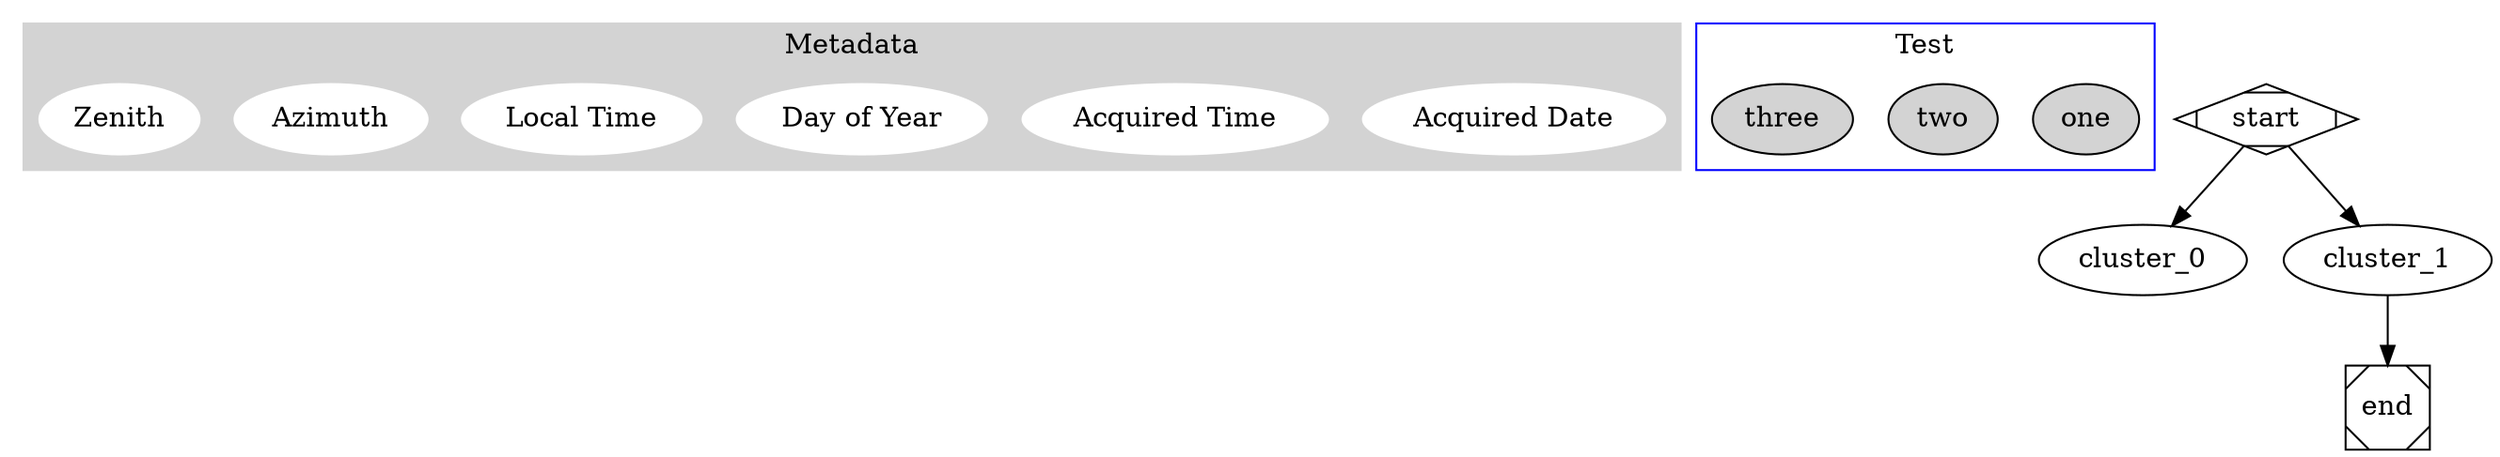 //  digraph h {
//	graph [dpi = 150]
//	rankdir = TB;

//	node [shape=parallelogram, style=filled, color=lightgrey] B3 B4 B61 DEM; // data
//	node [shape=box, style=filled, color=slategrey]; // process
//	NDVIcalc [label="r.mapcalc expression = \"ndvi=(B4-B3)/(B4+B3)\""];
//	r_info [label="r.info -h -quiet, map=B3"];
//	r_latlong [label="r.latlong -l --overwrite input='B3' \noutput='lat.E71430531999306EDC01'"];
//	LSTcalc;
//	LSTcorrectedcalc;
	// node [shape=parallelogram, style=filled, color=lightblue]; NDVI LST LSTcorrected Latmap Longmap; // output
	
//	subgraph Metadataclust {
//		"Acquired Date"-> "Acquired Time"->"Day of Year" ->"Local Time"-> "Azimuth"-> "Zenith";
//		label = "Metadata";
		
//	}
	
//	subgraph Testclust {//
//		One two three;
//		label = "Test";
//	}
	
//	{B3 B4} -> NDVIcalc -> NDVI;
//	B3 -> r_latlong -> {Latmap Longmap};
//	B3 -> r_info -> Metadata;
	
	
//	Testclust -> Metadataclust;
	
//}


digraph G {

	subgraph cluster_0 {
		style=filled;
		color=lightgrey;
		node [style=filled,color=white];
		"Acquired Date" "Acquired Time""Day of Year" "Local Time" "Azimuth" "Zenith";
		label = "Metadata";
	}

	subgraph cluster_1 {
		node [style=filled];
		one two three
		label = "Test";
		color=blue
	}
	start -> cluster_0;
	start -> cluster_1 -> end;

	start [shape=Mdiamond];
	end [shape=Msquare];
}